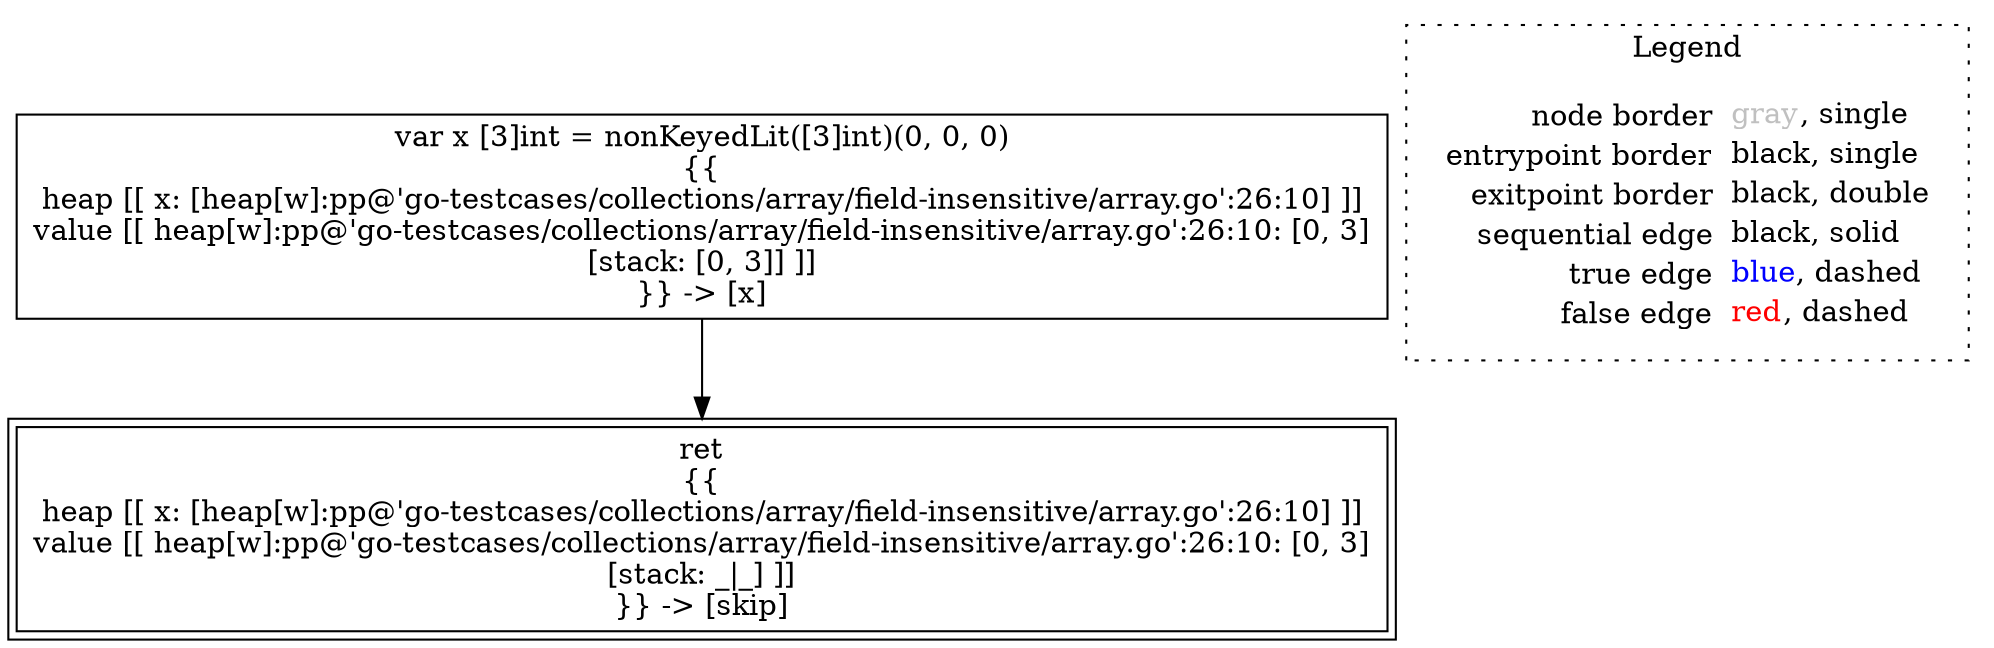 digraph {
	"node0" [shape="rect",color="black",label=<var x [3]int = nonKeyedLit([3]int)(0, 0, 0)<BR/>{{<BR/>heap [[ x: [heap[w]:pp@'go-testcases/collections/array/field-insensitive/array.go':26:10] ]]<BR/>value [[ heap[w]:pp@'go-testcases/collections/array/field-insensitive/array.go':26:10: [0, 3]<BR/>[stack: [0, 3]] ]]<BR/>}} -&gt; [x]>];
	"node1" [shape="rect",color="black",peripheries="2",label=<ret<BR/>{{<BR/>heap [[ x: [heap[w]:pp@'go-testcases/collections/array/field-insensitive/array.go':26:10] ]]<BR/>value [[ heap[w]:pp@'go-testcases/collections/array/field-insensitive/array.go':26:10: [0, 3]<BR/>[stack: _|_] ]]<BR/>}} -&gt; [skip]>];
	"node0" -> "node1" [color="black"];
subgraph cluster_legend {
	label="Legend";
	style=dotted;
	node [shape=plaintext];
	"legend" [label=<<table border="0" cellpadding="2" cellspacing="0" cellborder="0"><tr><td align="right">node border&nbsp;</td><td align="left"><font color="gray">gray</font>, single</td></tr><tr><td align="right">entrypoint border&nbsp;</td><td align="left"><font color="black">black</font>, single</td></tr><tr><td align="right">exitpoint border&nbsp;</td><td align="left"><font color="black">black</font>, double</td></tr><tr><td align="right">sequential edge&nbsp;</td><td align="left"><font color="black">black</font>, solid</td></tr><tr><td align="right">true edge&nbsp;</td><td align="left"><font color="blue">blue</font>, dashed</td></tr><tr><td align="right">false edge&nbsp;</td><td align="left"><font color="red">red</font>, dashed</td></tr></table>>];
}

}
